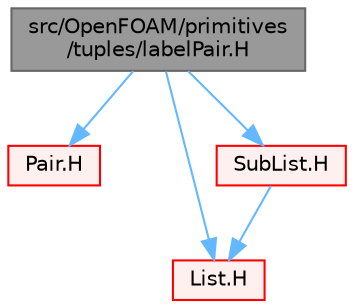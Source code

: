 digraph "src/OpenFOAM/primitives/tuples/labelPair.H"
{
 // LATEX_PDF_SIZE
  bgcolor="transparent";
  edge [fontname=Helvetica,fontsize=10,labelfontname=Helvetica,labelfontsize=10];
  node [fontname=Helvetica,fontsize=10,shape=box,height=0.2,width=0.4];
  Node1 [id="Node000001",label="src/OpenFOAM/primitives\l/tuples/labelPair.H",height=0.2,width=0.4,color="gray40", fillcolor="grey60", style="filled", fontcolor="black",tooltip=" "];
  Node1 -> Node2 [id="edge1_Node000001_Node000002",color="steelblue1",style="solid",tooltip=" "];
  Node2 [id="Node000002",label="Pair.H",height=0.2,width=0.4,color="red", fillcolor="#FFF0F0", style="filled",URL="$Pair_8H.html",tooltip=" "];
  Node1 -> Node110 [id="edge2_Node000001_Node000110",color="steelblue1",style="solid",tooltip=" "];
  Node110 [id="Node000110",label="List.H",height=0.2,width=0.4,color="red", fillcolor="#FFF0F0", style="filled",URL="$List_8H.html",tooltip=" "];
  Node1 -> Node112 [id="edge3_Node000001_Node000112",color="steelblue1",style="solid",tooltip=" "];
  Node112 [id="Node000112",label="SubList.H",height=0.2,width=0.4,color="red", fillcolor="#FFF0F0", style="filled",URL="$SubList_8H.html",tooltip=" "];
  Node112 -> Node110 [id="edge4_Node000112_Node000110",color="steelblue1",style="solid",tooltip=" "];
}
